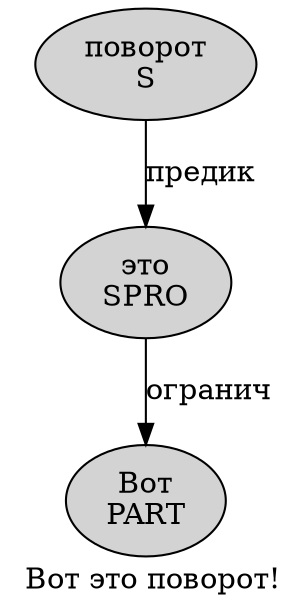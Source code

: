 digraph SENTENCE_2273 {
	graph [label="Вот это поворот!"]
	node [style=filled]
		0 [label="Вот
PART" color="" fillcolor=lightgray penwidth=1 shape=ellipse]
		1 [label="это
SPRO" color="" fillcolor=lightgray penwidth=1 shape=ellipse]
		2 [label="поворот
S" color="" fillcolor=lightgray penwidth=1 shape=ellipse]
			1 -> 0 [label="огранич"]
			2 -> 1 [label="предик"]
}